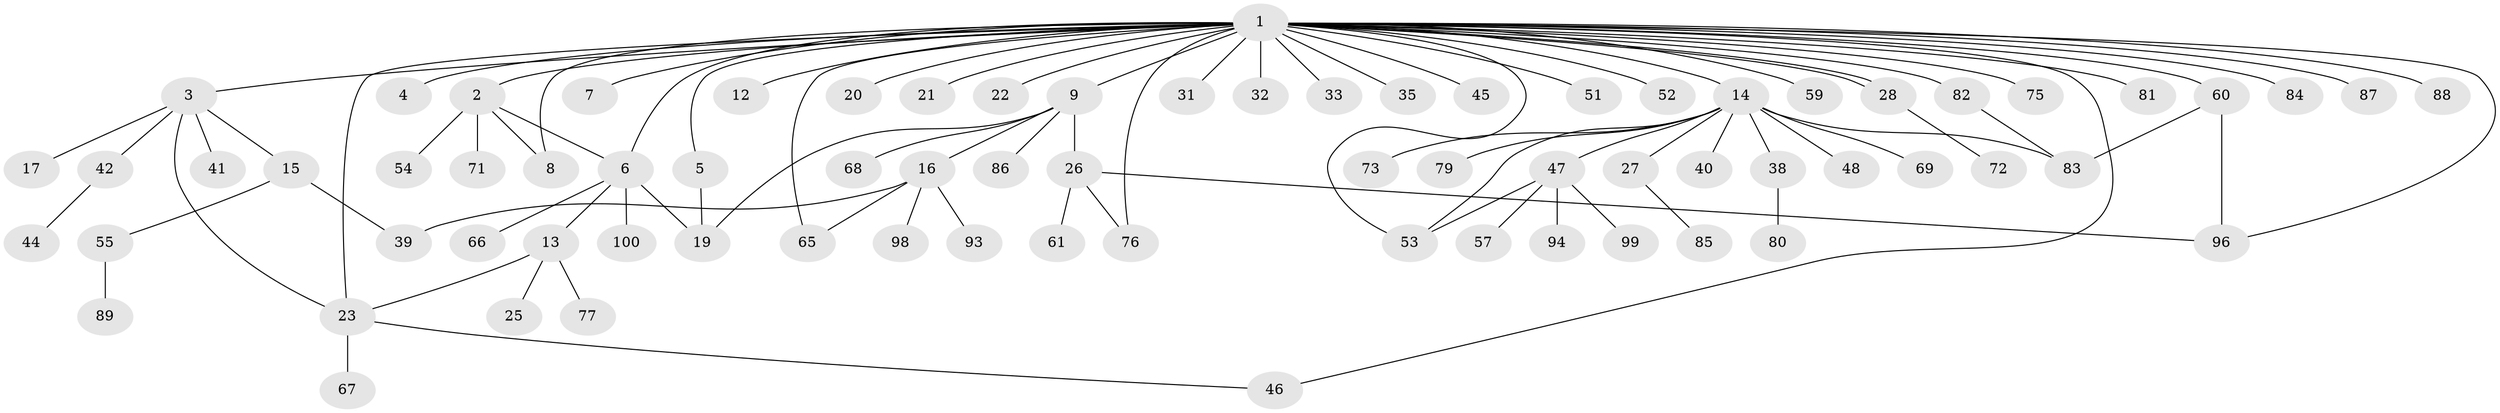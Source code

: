 // original degree distribution, {41: 0.01, 2: 0.19, 5: 0.05, 1: 0.55, 7: 0.02, 3: 0.1, 4: 0.04, 9: 0.01, 6: 0.03}
// Generated by graph-tools (version 1.1) at 2025/11/02/21/25 10:11:08]
// undirected, 75 vertices, 91 edges
graph export_dot {
graph [start="1"]
  node [color=gray90,style=filled];
  1 [super="+11"];
  2 [super="+24"];
  3 [super="+10"];
  4;
  5;
  6 [super="+29"];
  7 [super="+34"];
  8 [super="+50"];
  9;
  12 [super="+92"];
  13 [super="+58"];
  14 [super="+30"];
  15 [super="+18"];
  16 [super="+62"];
  17 [super="+95"];
  19 [super="+49"];
  20;
  21 [super="+90"];
  22;
  23 [super="+36"];
  25 [super="+37"];
  26 [super="+74"];
  27;
  28 [super="+56"];
  31;
  32;
  33;
  35;
  38;
  39 [super="+43"];
  40;
  41;
  42 [super="+78"];
  44;
  45;
  46;
  47 [super="+70"];
  48;
  51;
  52 [super="+64"];
  53 [super="+63"];
  54;
  55;
  57;
  59;
  60;
  61;
  65;
  66;
  67;
  68;
  69;
  71;
  72;
  73;
  75;
  76;
  77;
  79;
  80;
  81;
  82;
  83;
  84 [super="+97"];
  85;
  86 [super="+91"];
  87;
  88;
  89;
  93;
  94;
  96;
  98;
  99;
  100;
  1 -- 2 [weight=2];
  1 -- 3 [weight=2];
  1 -- 4;
  1 -- 5;
  1 -- 6;
  1 -- 7;
  1 -- 8;
  1 -- 9 [weight=2];
  1 -- 12;
  1 -- 14 [weight=2];
  1 -- 20;
  1 -- 21;
  1 -- 22;
  1 -- 23 [weight=2];
  1 -- 28;
  1 -- 28;
  1 -- 31;
  1 -- 32;
  1 -- 33;
  1 -- 35;
  1 -- 45;
  1 -- 46;
  1 -- 51;
  1 -- 59;
  1 -- 60;
  1 -- 65;
  1 -- 75;
  1 -- 76;
  1 -- 81;
  1 -- 82;
  1 -- 84;
  1 -- 87;
  1 -- 88;
  1 -- 96;
  1 -- 52;
  1 -- 53;
  2 -- 6;
  2 -- 54;
  2 -- 8;
  2 -- 71;
  3 -- 17;
  3 -- 42 [weight=2];
  3 -- 41;
  3 -- 15;
  3 -- 23;
  5 -- 19;
  6 -- 13;
  6 -- 19;
  6 -- 66;
  6 -- 100;
  9 -- 16;
  9 -- 19;
  9 -- 26;
  9 -- 68;
  9 -- 86;
  13 -- 25;
  13 -- 77;
  13 -- 23;
  14 -- 27;
  14 -- 38;
  14 -- 48;
  14 -- 69;
  14 -- 73;
  14 -- 79;
  14 -- 83;
  14 -- 53;
  14 -- 40;
  14 -- 47;
  15 -- 39;
  15 -- 55;
  16 -- 39;
  16 -- 65;
  16 -- 93;
  16 -- 98;
  23 -- 46;
  23 -- 67;
  26 -- 61;
  26 -- 76;
  26 -- 96;
  27 -- 85;
  28 -- 72;
  38 -- 80;
  42 -- 44;
  47 -- 57;
  47 -- 94;
  47 -- 99;
  47 -- 53;
  55 -- 89;
  60 -- 83;
  60 -- 96;
  82 -- 83;
}
